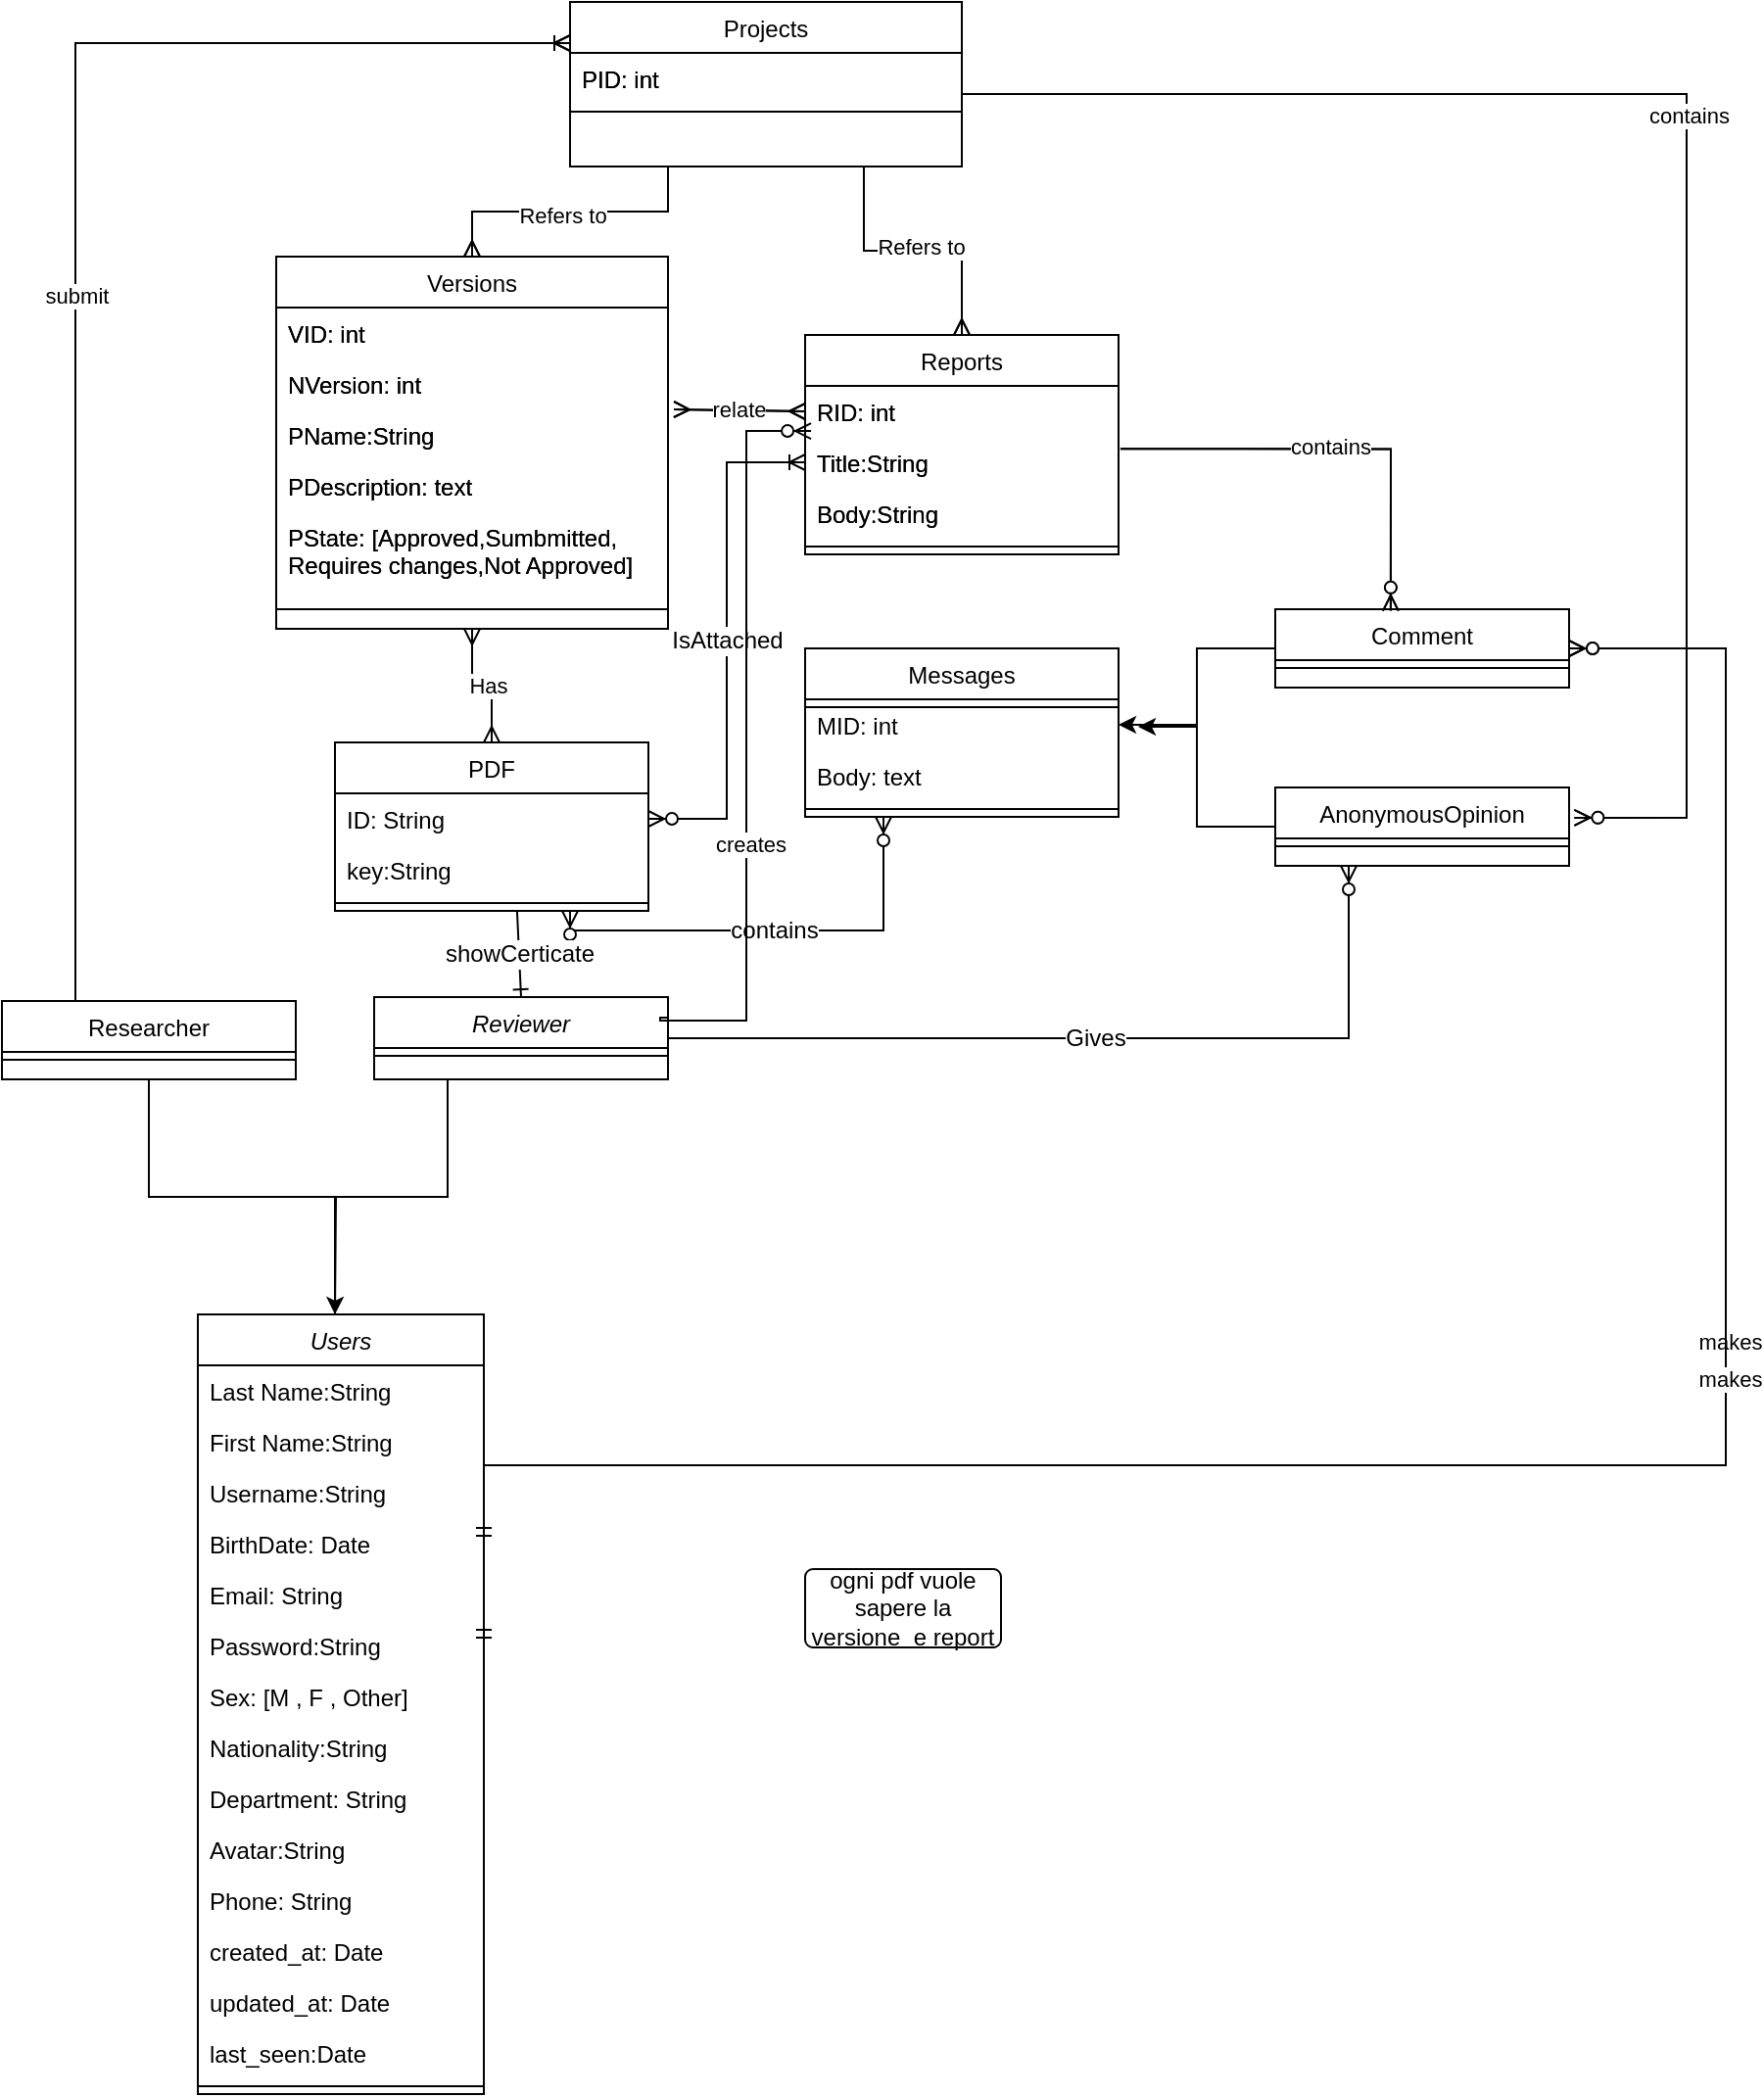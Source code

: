 <mxfile version="21.2.9" type="device">
  <diagram id="C5RBs43oDa-KdzZeNtuy" name="Page-1">
    <mxGraphModel dx="2233" dy="1850" grid="1" gridSize="10" guides="1" tooltips="1" connect="1" arrows="1" fold="1" page="1" pageScale="1" pageWidth="827" pageHeight="1169" math="0" shadow="0">
      <root>
        <mxCell id="WIyWlLk6GJQsqaUBKTNV-0" />
        <mxCell id="WIyWlLk6GJQsqaUBKTNV-1" parent="WIyWlLk6GJQsqaUBKTNV-0" />
        <mxCell id="zkfFHV4jXpPFQw0GAbJ--6" value="Researchers" style="swimlane;fontStyle=0;align=center;verticalAlign=top;childLayout=stackLayout;horizontal=1;startSize=26;horizontalStack=0;resizeParent=1;resizeLast=0;collapsible=1;marginBottom=0;rounded=0;shadow=0;strokeWidth=1;" parent="WIyWlLk6GJQsqaUBKTNV-1" vertex="1">
          <mxGeometry x="-70" y="480" width="150" height="40" as="geometry">
            <mxRectangle x="130" y="380" width="160" height="26" as="alternateBounds" />
          </mxGeometry>
        </mxCell>
        <mxCell id="lq1cmqwwzfKhn_KJYQur-29" style="line;html=1;strokeWidth=1;align=left;verticalAlign=middle;spacingTop=-1;spacingLeft=3;spacingRight=3;rotatable=0;labelPosition=right;points=[];portConstraint=eastwest;" parent="zkfFHV4jXpPFQw0GAbJ--6" vertex="1">
          <mxGeometry y="26" width="150" height="8" as="geometry" />
        </mxCell>
        <mxCell id="zkfFHV4jXpPFQw0GAbJ--13" value="Versions" style="swimlane;fontStyle=0;align=center;verticalAlign=top;childLayout=stackLayout;horizontal=1;startSize=26;horizontalStack=0;resizeParent=1;resizeLast=0;collapsible=1;marginBottom=0;rounded=0;shadow=0;strokeWidth=1;" parent="WIyWlLk6GJQsqaUBKTNV-1" vertex="1">
          <mxGeometry x="70" y="100" width="200" height="190" as="geometry">
            <mxRectangle x="340" y="380" width="170" height="26" as="alternateBounds" />
          </mxGeometry>
        </mxCell>
        <mxCell id="zkfFHV4jXpPFQw0GAbJ--14" value="VID: int&#xa;" style="text;align=left;verticalAlign=top;spacingLeft=4;spacingRight=4;overflow=hidden;rotatable=0;points=[[0,0.5],[1,0.5]];portConstraint=eastwest;" parent="zkfFHV4jXpPFQw0GAbJ--13" vertex="1">
          <mxGeometry y="26" width="200" height="26" as="geometry" />
        </mxCell>
        <mxCell id="lq1cmqwwzfKhn_KJYQur-51" value="NVersion: int" style="text;align=left;verticalAlign=top;spacingLeft=4;spacingRight=4;overflow=hidden;rotatable=0;points=[[0,0.5],[1,0.5]];portConstraint=eastwest;" parent="zkfFHV4jXpPFQw0GAbJ--13" vertex="1">
          <mxGeometry y="52" width="200" height="26" as="geometry" />
        </mxCell>
        <mxCell id="lq1cmqwwzfKhn_KJYQur-46" value="PName:String" style="text;align=left;verticalAlign=top;spacingLeft=4;spacingRight=4;overflow=hidden;rotatable=0;points=[[0,0.5],[1,0.5]];portConstraint=eastwest;" parent="zkfFHV4jXpPFQw0GAbJ--13" vertex="1">
          <mxGeometry y="78" width="200" height="26" as="geometry" />
        </mxCell>
        <mxCell id="lq1cmqwwzfKhn_KJYQur-47" value="PDescription: text" style="text;align=left;verticalAlign=top;spacingLeft=4;spacingRight=4;overflow=hidden;rotatable=0;points=[[0,0.5],[1,0.5]];portConstraint=eastwest;" parent="zkfFHV4jXpPFQw0GAbJ--13" vertex="1">
          <mxGeometry y="104" width="200" height="26" as="geometry" />
        </mxCell>
        <mxCell id="lq1cmqwwzfKhn_KJYQur-48" value="PState: [Approved,Sumbmitted,&#xa;Requires changes,Not Approved]" style="text;align=left;verticalAlign=top;spacingLeft=4;spacingRight=4;overflow=hidden;rotatable=0;points=[[0,0.5],[1,0.5]];portConstraint=eastwest;" parent="zkfFHV4jXpPFQw0GAbJ--13" vertex="1">
          <mxGeometry y="130" width="200" height="46" as="geometry" />
        </mxCell>
        <mxCell id="zkfFHV4jXpPFQw0GAbJ--15" value="" style="line;html=1;strokeWidth=1;align=left;verticalAlign=middle;spacingTop=-1;spacingLeft=3;spacingRight=3;rotatable=0;labelPosition=right;points=[];portConstraint=eastwest;" parent="zkfFHV4jXpPFQw0GAbJ--13" vertex="1">
          <mxGeometry y="176" width="200" height="8" as="geometry" />
        </mxCell>
        <mxCell id="lq1cmqwwzfKhn_KJYQur-49" style="edgeStyle=orthogonalEdgeStyle;rounded=0;orthogonalLoop=1;jettySize=auto;html=1;exitX=1;exitY=0.5;exitDx=0;exitDy=0;" parent="zkfFHV4jXpPFQw0GAbJ--13" source="lq1cmqwwzfKhn_KJYQur-47" target="lq1cmqwwzfKhn_KJYQur-47" edge="1">
          <mxGeometry relative="1" as="geometry" />
        </mxCell>
        <mxCell id="lq1cmqwwzfKhn_KJYQur-50" style="edgeStyle=orthogonalEdgeStyle;rounded=0;orthogonalLoop=1;jettySize=auto;html=1;exitX=1;exitY=0.5;exitDx=0;exitDy=0;" parent="zkfFHV4jXpPFQw0GAbJ--13" source="lq1cmqwwzfKhn_KJYQur-47" target="lq1cmqwwzfKhn_KJYQur-47" edge="1">
          <mxGeometry relative="1" as="geometry" />
        </mxCell>
        <mxCell id="lq1cmqwwzfKhn_KJYQur-43" value="PDF" style="swimlane;fontStyle=0;align=center;verticalAlign=top;childLayout=stackLayout;horizontal=1;startSize=26;horizontalStack=0;resizeParent=1;resizeLast=0;collapsible=1;marginBottom=0;rounded=0;shadow=0;strokeWidth=1;" parent="WIyWlLk6GJQsqaUBKTNV-1" vertex="1">
          <mxGeometry x="100" y="348" width="160" height="86" as="geometry">
            <mxRectangle x="340" y="380" width="170" height="26" as="alternateBounds" />
          </mxGeometry>
        </mxCell>
        <mxCell id="lq1cmqwwzfKhn_KJYQur-44" value="ID: String" style="text;align=left;verticalAlign=top;spacingLeft=4;spacingRight=4;overflow=hidden;rotatable=0;points=[[0,0.5],[1,0.5]];portConstraint=eastwest;" parent="lq1cmqwwzfKhn_KJYQur-43" vertex="1">
          <mxGeometry y="26" width="160" height="26" as="geometry" />
        </mxCell>
        <mxCell id="XqjmY5lZrPrehgrlhh_0-0" value="key:String" style="text;align=left;verticalAlign=top;spacingLeft=4;spacingRight=4;overflow=hidden;rotatable=0;points=[[0,0.5],[1,0.5]];portConstraint=eastwest;" vertex="1" parent="lq1cmqwwzfKhn_KJYQur-43">
          <mxGeometry y="52" width="160" height="26" as="geometry" />
        </mxCell>
        <mxCell id="lq1cmqwwzfKhn_KJYQur-45" value="" style="line;html=1;strokeWidth=1;align=left;verticalAlign=middle;spacingTop=-1;spacingLeft=3;spacingRight=3;rotatable=0;labelPosition=right;points=[];portConstraint=eastwest;" parent="lq1cmqwwzfKhn_KJYQur-43" vertex="1">
          <mxGeometry y="78" width="160" height="8" as="geometry" />
        </mxCell>
        <mxCell id="lq1cmqwwzfKhn_KJYQur-52" value="Reports" style="swimlane;fontStyle=0;align=center;verticalAlign=top;childLayout=stackLayout;horizontal=1;startSize=26;horizontalStack=0;resizeParent=1;resizeLast=0;collapsible=1;marginBottom=0;rounded=0;shadow=0;strokeWidth=1;" parent="WIyWlLk6GJQsqaUBKTNV-1" vertex="1">
          <mxGeometry x="340" y="140" width="160" height="112" as="geometry">
            <mxRectangle x="340" y="380" width="170" height="26" as="alternateBounds" />
          </mxGeometry>
        </mxCell>
        <mxCell id="lq1cmqwwzfKhn_KJYQur-53" value="RID: int" style="text;align=left;verticalAlign=top;spacingLeft=4;spacingRight=4;overflow=hidden;rotatable=0;points=[[0,0.5],[1,0.5]];portConstraint=eastwest;" parent="lq1cmqwwzfKhn_KJYQur-52" vertex="1">
          <mxGeometry y="26" width="160" height="26" as="geometry" />
        </mxCell>
        <mxCell id="lq1cmqwwzfKhn_KJYQur-76" value="Title:String&#xa;" style="text;align=left;verticalAlign=top;spacingLeft=4;spacingRight=4;overflow=hidden;rotatable=0;points=[[0,0.5],[1,0.5]];portConstraint=eastwest;" parent="lq1cmqwwzfKhn_KJYQur-52" vertex="1">
          <mxGeometry y="52" width="160" height="26" as="geometry" />
        </mxCell>
        <mxCell id="lq1cmqwwzfKhn_KJYQur-77" value="Body:String" style="text;align=left;verticalAlign=top;spacingLeft=4;spacingRight=4;overflow=hidden;rotatable=0;points=[[0,0.5],[1,0.5]];portConstraint=eastwest;" parent="lq1cmqwwzfKhn_KJYQur-52" vertex="1">
          <mxGeometry y="78" width="160" height="26" as="geometry" />
        </mxCell>
        <mxCell id="lq1cmqwwzfKhn_KJYQur-54" value="" style="line;html=1;strokeWidth=1;align=left;verticalAlign=middle;spacingTop=-1;spacingLeft=3;spacingRight=3;rotatable=0;labelPosition=right;points=[];portConstraint=eastwest;" parent="lq1cmqwwzfKhn_KJYQur-52" vertex="1">
          <mxGeometry y="104" width="160" height="8" as="geometry" />
        </mxCell>
        <mxCell id="zkfFHV4jXpPFQw0GAbJ--17" value="Projects" style="swimlane;fontStyle=0;align=center;verticalAlign=top;childLayout=stackLayout;horizontal=1;startSize=26;horizontalStack=0;resizeParent=1;resizeLast=0;collapsible=1;marginBottom=0;rounded=0;shadow=0;strokeWidth=1;" parent="WIyWlLk6GJQsqaUBKTNV-1" vertex="1">
          <mxGeometry x="220" y="-30" width="200" height="84" as="geometry">
            <mxRectangle x="550" y="140" width="160" height="26" as="alternateBounds" />
          </mxGeometry>
        </mxCell>
        <mxCell id="zkfFHV4jXpPFQw0GAbJ--18" value="PID: int" style="text;align=left;verticalAlign=top;spacingLeft=4;spacingRight=4;overflow=hidden;rotatable=0;points=[[0,0.5],[1,0.5]];portConstraint=eastwest;" parent="zkfFHV4jXpPFQw0GAbJ--17" vertex="1">
          <mxGeometry y="26" width="200" height="26" as="geometry" />
        </mxCell>
        <mxCell id="zkfFHV4jXpPFQw0GAbJ--23" value="" style="line;html=1;strokeWidth=1;align=left;verticalAlign=middle;spacingTop=-1;spacingLeft=3;spacingRight=3;rotatable=0;labelPosition=right;points=[];portConstraint=eastwest;" parent="zkfFHV4jXpPFQw0GAbJ--17" vertex="1">
          <mxGeometry y="52" width="200" height="8" as="geometry" />
        </mxCell>
        <mxCell id="lq1cmqwwzfKhn_KJYQur-55" value="Messages" style="swimlane;fontStyle=0;align=center;verticalAlign=top;childLayout=stackLayout;horizontal=1;startSize=26;horizontalStack=0;resizeParent=1;resizeLast=0;collapsible=1;marginBottom=0;rounded=0;shadow=0;strokeWidth=1;" parent="WIyWlLk6GJQsqaUBKTNV-1" vertex="1">
          <mxGeometry x="340" y="300" width="160" height="86" as="geometry">
            <mxRectangle x="340" y="380" width="170" height="26" as="alternateBounds" />
          </mxGeometry>
        </mxCell>
        <mxCell id="lq1cmqwwzfKhn_KJYQur-56" value="MID: int" style="text;align=left;verticalAlign=top;spacingLeft=4;spacingRight=4;overflow=hidden;rotatable=0;points=[[0,0.5],[1,0.5]];portConstraint=eastwest;" parent="lq1cmqwwzfKhn_KJYQur-55" vertex="1">
          <mxGeometry y="26" width="160" height="26" as="geometry" />
        </mxCell>
        <mxCell id="lq1cmqwwzfKhn_KJYQur-59" value="Body: text" style="text;align=left;verticalAlign=top;spacingLeft=4;spacingRight=4;overflow=hidden;rotatable=0;points=[[0,0.5],[1,0.5]];portConstraint=eastwest;" parent="lq1cmqwwzfKhn_KJYQur-55" vertex="1">
          <mxGeometry y="52" width="160" height="26" as="geometry" />
        </mxCell>
        <mxCell id="lq1cmqwwzfKhn_KJYQur-57" value="" style="line;html=1;strokeWidth=1;align=left;verticalAlign=middle;spacingTop=-1;spacingLeft=3;spacingRight=3;rotatable=0;labelPosition=right;points=[];portConstraint=eastwest;" parent="lq1cmqwwzfKhn_KJYQur-55" vertex="1">
          <mxGeometry y="78" width="160" height="8" as="geometry" />
        </mxCell>
        <mxCell id="lq1cmqwwzfKhn_KJYQur-65" value="" style="fontSize=12;html=1;endArrow=ERoneToMany;rounded=0;exitX=0.25;exitY=0;exitDx=0;exitDy=0;entryX=0;entryY=0.25;entryDx=0;entryDy=0;edgeStyle=orthogonalEdgeStyle;" parent="WIyWlLk6GJQsqaUBKTNV-1" source="zkfFHV4jXpPFQw0GAbJ--6" target="zkfFHV4jXpPFQw0GAbJ--17" edge="1">
          <mxGeometry width="100" height="100" relative="1" as="geometry">
            <mxPoint x="-80" y="290" as="sourcePoint" />
            <mxPoint x="20" y="190" as="targetPoint" />
          </mxGeometry>
        </mxCell>
        <mxCell id="lq1cmqwwzfKhn_KJYQur-66" value="submit" style="edgeLabel;html=1;align=center;verticalAlign=middle;resizable=0;points=[];" parent="lq1cmqwwzfKhn_KJYQur-65" vertex="1" connectable="0">
          <mxGeometry x="-0.029" relative="1" as="geometry">
            <mxPoint as="offset" />
          </mxGeometry>
        </mxCell>
        <mxCell id="lq1cmqwwzfKhn_KJYQur-69" value="" style="fontSize=12;html=1;endArrow=ERmany;startArrow=ERmany;rounded=0;entryX=0.5;entryY=1;entryDx=0;entryDy=0;exitX=0.5;exitY=0;exitDx=0;exitDy=0;edgeStyle=orthogonalEdgeStyle;" parent="WIyWlLk6GJQsqaUBKTNV-1" source="lq1cmqwwzfKhn_KJYQur-43" target="zkfFHV4jXpPFQw0GAbJ--13" edge="1">
          <mxGeometry width="100" height="100" relative="1" as="geometry">
            <mxPoint x="20" y="410" as="sourcePoint" />
            <mxPoint x="120" y="310" as="targetPoint" />
          </mxGeometry>
        </mxCell>
        <mxCell id="lq1cmqwwzfKhn_KJYQur-70" value="Has" style="edgeLabel;html=1;align=center;verticalAlign=middle;resizable=0;points=[];" parent="lq1cmqwwzfKhn_KJYQur-69" vertex="1" connectable="0">
          <mxGeometry x="-0.079" relative="1" as="geometry">
            <mxPoint as="offset" />
          </mxGeometry>
        </mxCell>
        <mxCell id="lq1cmqwwzfKhn_KJYQur-74" value="" style="edgeStyle=orthogonalEdgeStyle;fontSize=12;html=1;endArrow=ERmany;rounded=0;entryX=0.5;entryY=0;entryDx=0;entryDy=0;exitX=0.75;exitY=1;exitDx=0;exitDy=0;" parent="WIyWlLk6GJQsqaUBKTNV-1" source="zkfFHV4jXpPFQw0GAbJ--17" target="lq1cmqwwzfKhn_KJYQur-52" edge="1">
          <mxGeometry width="100" height="100" relative="1" as="geometry">
            <mxPoint x="380" y="60" as="sourcePoint" />
            <mxPoint x="540" y="30" as="targetPoint" />
          </mxGeometry>
        </mxCell>
        <mxCell id="lq1cmqwwzfKhn_KJYQur-75" value="Refers to" style="edgeLabel;html=1;align=center;verticalAlign=middle;resizable=0;points=[];" parent="lq1cmqwwzfKhn_KJYQur-74" vertex="1" connectable="0">
          <mxGeometry x="0.059" y="2" relative="1" as="geometry">
            <mxPoint as="offset" />
          </mxGeometry>
        </mxCell>
        <mxCell id="lq1cmqwwzfKhn_KJYQur-7" value="Users" style="swimlane;fontStyle=2;align=center;verticalAlign=top;childLayout=stackLayout;horizontal=1;startSize=26;horizontalStack=0;resizeParent=1;resizeLast=0;collapsible=1;marginBottom=0;rounded=0;shadow=0;strokeWidth=1;" parent="WIyWlLk6GJQsqaUBKTNV-1" vertex="1">
          <mxGeometry x="30" y="640" width="146" height="398" as="geometry">
            <mxRectangle x="280" y="120" width="160" height="26" as="alternateBounds" />
          </mxGeometry>
        </mxCell>
        <mxCell id="lq1cmqwwzfKhn_KJYQur-18" value="Last Name:String&#xa;" style="text;align=left;verticalAlign=top;spacingLeft=4;spacingRight=4;overflow=hidden;rotatable=0;points=[[0,0.5],[1,0.5]];portConstraint=eastwest;rounded=0;shadow=0;html=0;" parent="lq1cmqwwzfKhn_KJYQur-7" vertex="1">
          <mxGeometry y="26" width="146" height="26" as="geometry" />
        </mxCell>
        <mxCell id="XqjmY5lZrPrehgrlhh_0-7" value="First Name:String" style="text;align=left;verticalAlign=top;spacingLeft=4;spacingRight=4;overflow=hidden;rotatable=0;points=[[0,0.5],[1,0.5]];portConstraint=eastwest;rounded=0;shadow=0;html=0;" vertex="1" parent="lq1cmqwwzfKhn_KJYQur-7">
          <mxGeometry y="52" width="146" height="26" as="geometry" />
        </mxCell>
        <mxCell id="XqjmY5lZrPrehgrlhh_0-8" value="Username:String" style="text;align=left;verticalAlign=top;spacingLeft=4;spacingRight=4;overflow=hidden;rotatable=0;points=[[0,0.5],[1,0.5]];portConstraint=eastwest;rounded=0;shadow=0;html=0;" vertex="1" parent="lq1cmqwwzfKhn_KJYQur-7">
          <mxGeometry y="78" width="146" height="26" as="geometry" />
        </mxCell>
        <mxCell id="lq1cmqwwzfKhn_KJYQur-17" value="BirthDate: Date" style="text;align=left;verticalAlign=top;spacingLeft=4;spacingRight=4;overflow=hidden;rotatable=0;points=[[0,0.5],[1,0.5]];portConstraint=eastwest;rounded=0;shadow=0;html=0;" parent="lq1cmqwwzfKhn_KJYQur-7" vertex="1">
          <mxGeometry y="104" width="146" height="26" as="geometry" />
        </mxCell>
        <mxCell id="lq1cmqwwzfKhn_KJYQur-25" value="Email: String" style="text;align=left;verticalAlign=top;spacingLeft=4;spacingRight=4;overflow=hidden;rotatable=0;points=[[0,0.5],[1,0.5]];portConstraint=eastwest;rounded=0;shadow=0;html=0;" parent="lq1cmqwwzfKhn_KJYQur-7" vertex="1">
          <mxGeometry y="130" width="146" height="26" as="geometry" />
        </mxCell>
        <mxCell id="lq1cmqwwzfKhn_KJYQur-24" value="Password:String" style="text;align=left;verticalAlign=top;spacingLeft=4;spacingRight=4;overflow=hidden;rotatable=0;points=[[0,0.5],[1,0.5]];portConstraint=eastwest;rounded=0;shadow=0;html=0;" parent="lq1cmqwwzfKhn_KJYQur-7" vertex="1">
          <mxGeometry y="156" width="146" height="26" as="geometry" />
        </mxCell>
        <mxCell id="lq1cmqwwzfKhn_KJYQur-23" value="Sex: [M , F , Other]" style="text;align=left;verticalAlign=top;spacingLeft=4;spacingRight=4;overflow=hidden;rotatable=0;points=[[0,0.5],[1,0.5]];portConstraint=eastwest;rounded=0;shadow=0;html=0;" parent="lq1cmqwwzfKhn_KJYQur-7" vertex="1">
          <mxGeometry y="182" width="146" height="26" as="geometry" />
        </mxCell>
        <mxCell id="lq1cmqwwzfKhn_KJYQur-22" value="Nationality:String" style="text;align=left;verticalAlign=top;spacingLeft=4;spacingRight=4;overflow=hidden;rotatable=0;points=[[0,0.5],[1,0.5]];portConstraint=eastwest;rounded=0;shadow=0;html=0;" parent="lq1cmqwwzfKhn_KJYQur-7" vertex="1">
          <mxGeometry y="208" width="146" height="26" as="geometry" />
        </mxCell>
        <mxCell id="YdfEmkate--qVVGQjoZa-21" value="Department: String" style="text;align=left;verticalAlign=top;spacingLeft=4;spacingRight=4;overflow=hidden;rotatable=0;points=[[0,0.5],[1,0.5]];portConstraint=eastwest;rounded=0;shadow=0;html=0;" parent="lq1cmqwwzfKhn_KJYQur-7" vertex="1">
          <mxGeometry y="234" width="146" height="26" as="geometry" />
        </mxCell>
        <mxCell id="lq1cmqwwzfKhn_KJYQur-21" value="Avatar:String" style="text;align=left;verticalAlign=top;spacingLeft=4;spacingRight=4;overflow=hidden;rotatable=0;points=[[0,0.5],[1,0.5]];portConstraint=eastwest;rounded=0;shadow=0;html=0;" parent="lq1cmqwwzfKhn_KJYQur-7" vertex="1">
          <mxGeometry y="260" width="146" height="26" as="geometry" />
        </mxCell>
        <mxCell id="KPdkZmbJMNGxoo4ZxVbR-0" value="Phone: String " style="text;align=left;verticalAlign=top;spacingLeft=4;spacingRight=4;overflow=hidden;rotatable=0;points=[[0,0.5],[1,0.5]];portConstraint=eastwest;rounded=0;shadow=0;html=0;" parent="lq1cmqwwzfKhn_KJYQur-7" vertex="1">
          <mxGeometry y="286" width="146" height="26" as="geometry" />
        </mxCell>
        <mxCell id="XqjmY5lZrPrehgrlhh_0-10" value="created_at: Date" style="text;align=left;verticalAlign=top;spacingLeft=4;spacingRight=4;overflow=hidden;rotatable=0;points=[[0,0.5],[1,0.5]];portConstraint=eastwest;rounded=0;shadow=0;html=0;" vertex="1" parent="lq1cmqwwzfKhn_KJYQur-7">
          <mxGeometry y="312" width="146" height="26" as="geometry" />
        </mxCell>
        <mxCell id="XqjmY5lZrPrehgrlhh_0-11" value="updated_at: Date" style="text;align=left;verticalAlign=top;spacingLeft=4;spacingRight=4;overflow=hidden;rotatable=0;points=[[0,0.5],[1,0.5]];portConstraint=eastwest;rounded=0;shadow=0;html=0;" vertex="1" parent="lq1cmqwwzfKhn_KJYQur-7">
          <mxGeometry y="338" width="146" height="26" as="geometry" />
        </mxCell>
        <mxCell id="XqjmY5lZrPrehgrlhh_0-12" value="last_seen:Date" style="text;align=left;verticalAlign=top;spacingLeft=4;spacingRight=4;overflow=hidden;rotatable=0;points=[[0,0.5],[1,0.5]];portConstraint=eastwest;rounded=0;shadow=0;html=0;" vertex="1" parent="lq1cmqwwzfKhn_KJYQur-7">
          <mxGeometry y="364" width="146" height="26" as="geometry" />
        </mxCell>
        <mxCell id="lq1cmqwwzfKhn_KJYQur-11" value="" style="line;html=1;strokeWidth=1;align=left;verticalAlign=middle;spacingTop=-1;spacingLeft=3;spacingRight=3;rotatable=0;labelPosition=right;points=[];portConstraint=eastwest;" parent="lq1cmqwwzfKhn_KJYQur-7" vertex="1">
          <mxGeometry y="390" width="146" height="8" as="geometry" />
        </mxCell>
        <mxCell id="lq1cmqwwzfKhn_KJYQur-90" value="" style="edgeStyle=orthogonalEdgeStyle;fontSize=12;html=1;endArrow=ERzeroToMany;startArrow=ERmandOne;rounded=0;exitX=1;exitY=0.5;exitDx=0;exitDy=0;entryX=1;entryY=0.5;entryDx=0;entryDy=0;" parent="WIyWlLk6GJQsqaUBKTNV-1" source="lq1cmqwwzfKhn_KJYQur-17" target="YdfEmkate--qVVGQjoZa-3" edge="1">
          <mxGeometry width="100" height="100" relative="1" as="geometry">
            <mxPoint x="320" y="710" as="sourcePoint" />
            <mxPoint x="810" y="300" as="targetPoint" />
            <Array as="points">
              <mxPoint x="810" y="717" />
              <mxPoint x="810" y="300" />
            </Array>
          </mxGeometry>
        </mxCell>
        <mxCell id="lq1cmqwwzfKhn_KJYQur-91" value="makes" style="edgeLabel;html=1;align=center;verticalAlign=middle;resizable=0;points=[];" parent="lq1cmqwwzfKhn_KJYQur-90" vertex="1" connectable="0">
          <mxGeometry x="0.259" y="-2" relative="1" as="geometry">
            <mxPoint as="offset" />
          </mxGeometry>
        </mxCell>
        <mxCell id="YdfEmkate--qVVGQjoZa-9" style="edgeStyle=orthogonalEdgeStyle;rounded=0;orthogonalLoop=1;jettySize=auto;html=1;exitX=0;exitY=0.5;exitDx=0;exitDy=0;entryX=1;entryY=0.5;entryDx=0;entryDy=0;" parent="WIyWlLk6GJQsqaUBKTNV-1" source="YdfEmkate--qVVGQjoZa-3" target="lq1cmqwwzfKhn_KJYQur-56" edge="1">
          <mxGeometry relative="1" as="geometry" />
        </mxCell>
        <mxCell id="YdfEmkate--qVVGQjoZa-3" value="Comments" style="swimlane;fontStyle=0;align=center;verticalAlign=top;childLayout=stackLayout;horizontal=1;startSize=26;horizontalStack=0;resizeParent=1;resizeLast=0;collapsible=1;marginBottom=0;rounded=0;shadow=0;strokeWidth=1;" parent="WIyWlLk6GJQsqaUBKTNV-1" vertex="1">
          <mxGeometry x="580" y="280" width="150" height="40" as="geometry">
            <mxRectangle x="130" y="380" width="160" height="26" as="alternateBounds" />
          </mxGeometry>
        </mxCell>
        <mxCell id="YdfEmkate--qVVGQjoZa-4" style="line;html=1;strokeWidth=1;align=left;verticalAlign=middle;spacingTop=-1;spacingLeft=3;spacingRight=3;rotatable=0;labelPosition=right;points=[];portConstraint=eastwest;" parent="YdfEmkate--qVVGQjoZa-3" vertex="1">
          <mxGeometry y="26" width="150" height="8" as="geometry" />
        </mxCell>
        <mxCell id="YdfEmkate--qVVGQjoZa-10" style="edgeStyle=orthogonalEdgeStyle;rounded=0;orthogonalLoop=1;jettySize=auto;html=1;exitX=0;exitY=0.5;exitDx=0;exitDy=0;" parent="WIyWlLk6GJQsqaUBKTNV-1" source="YdfEmkate--qVVGQjoZa-5" edge="1">
          <mxGeometry relative="1" as="geometry">
            <mxPoint x="510" y="340" as="targetPoint" />
            <Array as="points">
              <mxPoint x="540" y="391" />
              <mxPoint x="540" y="340" />
            </Array>
          </mxGeometry>
        </mxCell>
        <mxCell id="YdfEmkate--qVVGQjoZa-5" value="AnonymousOpinions" style="swimlane;fontStyle=0;align=center;verticalAlign=top;childLayout=stackLayout;horizontal=1;startSize=26;horizontalStack=0;resizeParent=1;resizeLast=0;collapsible=1;marginBottom=0;rounded=0;shadow=0;strokeWidth=1;" parent="WIyWlLk6GJQsqaUBKTNV-1" vertex="1">
          <mxGeometry x="580" y="371" width="150" height="40" as="geometry">
            <mxRectangle x="130" y="380" width="160" height="26" as="alternateBounds" />
          </mxGeometry>
        </mxCell>
        <mxCell id="YdfEmkate--qVVGQjoZa-6" style="line;html=1;strokeWidth=1;align=left;verticalAlign=middle;spacingTop=-1;spacingLeft=3;spacingRight=3;rotatable=0;labelPosition=right;points=[];portConstraint=eastwest;" parent="YdfEmkate--qVVGQjoZa-5" vertex="1">
          <mxGeometry y="26" width="150" height="8" as="geometry" />
        </mxCell>
        <mxCell id="YdfEmkate--qVVGQjoZa-13" value="" style="edgeStyle=orthogonalEdgeStyle;fontSize=12;html=1;endArrow=ERzeroToMany;endFill=1;rounded=0;entryX=0.393;entryY=0.023;entryDx=0;entryDy=0;entryPerimeter=0;exitX=1.006;exitY=0.237;exitDx=0;exitDy=0;exitPerimeter=0;" parent="WIyWlLk6GJQsqaUBKTNV-1" source="lq1cmqwwzfKhn_KJYQur-76" target="YdfEmkate--qVVGQjoZa-3" edge="1">
          <mxGeometry width="100" height="100" relative="1" as="geometry">
            <mxPoint x="540" y="220" as="sourcePoint" />
            <mxPoint x="640" y="120" as="targetPoint" />
          </mxGeometry>
        </mxCell>
        <mxCell id="YdfEmkate--qVVGQjoZa-14" value="contains" style="edgeLabel;html=1;align=center;verticalAlign=middle;resizable=0;points=[];" parent="YdfEmkate--qVVGQjoZa-13" vertex="1" connectable="0">
          <mxGeometry x="-0.033" y="1" relative="1" as="geometry">
            <mxPoint as="offset" />
          </mxGeometry>
        </mxCell>
        <mxCell id="YdfEmkate--qVVGQjoZa-15" value="" style="edgeStyle=orthogonalEdgeStyle;fontSize=12;html=1;endArrow=ERzeroToMany;endFill=1;rounded=0;exitX=1;exitY=0.5;exitDx=0;exitDy=0;entryX=1.018;entryY=0.386;entryDx=0;entryDy=0;entryPerimeter=0;" parent="WIyWlLk6GJQsqaUBKTNV-1" source="zkfFHV4jXpPFQw0GAbJ--18" target="YdfEmkate--qVVGQjoZa-5" edge="1">
          <mxGeometry width="100" height="100" relative="1" as="geometry">
            <mxPoint x="440" y="40" as="sourcePoint" />
            <mxPoint x="770" y="390" as="targetPoint" />
            <Array as="points">
              <mxPoint x="420" y="17" />
              <mxPoint x="790" y="17" />
              <mxPoint x="790" y="386" />
            </Array>
          </mxGeometry>
        </mxCell>
        <mxCell id="YdfEmkate--qVVGQjoZa-16" value="contains" style="edgeLabel;html=1;align=center;verticalAlign=middle;resizable=0;points=[];" parent="YdfEmkate--qVVGQjoZa-15" vertex="1" connectable="0">
          <mxGeometry x="-0.033" y="1" relative="1" as="geometry">
            <mxPoint as="offset" />
          </mxGeometry>
        </mxCell>
        <mxCell id="YdfEmkate--qVVGQjoZa-17" value="Gives" style="edgeStyle=orthogonalEdgeStyle;fontSize=12;html=1;endArrow=ERzeroToMany;endFill=1;rounded=0;exitX=1;exitY=0.5;exitDx=0;exitDy=0;entryX=0.25;entryY=1;entryDx=0;entryDy=0;" parent="WIyWlLk6GJQsqaUBKTNV-1" source="KPdkZmbJMNGxoo4ZxVbR-2" target="YdfEmkate--qVVGQjoZa-5" edge="1">
          <mxGeometry width="100" height="100" relative="1" as="geometry">
            <mxPoint x="270" y="500" as="sourcePoint" />
            <mxPoint x="510" y="480" as="targetPoint" />
          </mxGeometry>
        </mxCell>
        <mxCell id="YdfEmkate--qVVGQjoZa-24" value="" style="fontSize=12;html=1;endArrow=ERmany;startArrow=ERmany;rounded=0;exitX=1.015;exitY=1;exitDx=0;exitDy=0;entryX=0;entryY=0.5;entryDx=0;entryDy=0;exitPerimeter=0;" parent="WIyWlLk6GJQsqaUBKTNV-1" source="lq1cmqwwzfKhn_KJYQur-51" target="lq1cmqwwzfKhn_KJYQur-53" edge="1">
          <mxGeometry width="100" height="100" relative="1" as="geometry">
            <mxPoint x="560" y="160" as="sourcePoint" />
            <mxPoint x="660" y="60" as="targetPoint" />
          </mxGeometry>
        </mxCell>
        <mxCell id="YdfEmkate--qVVGQjoZa-25" value="relate" style="edgeLabel;html=1;align=center;verticalAlign=middle;resizable=0;points=[];" parent="YdfEmkate--qVVGQjoZa-24" vertex="1" connectable="0">
          <mxGeometry x="-0.016" y="1" relative="1" as="geometry">
            <mxPoint as="offset" />
          </mxGeometry>
        </mxCell>
        <mxCell id="YdfEmkate--qVVGQjoZa-26" value="" style="edgeStyle=orthogonalEdgeStyle;fontSize=12;html=1;endArrow=ERmany;rounded=0;entryX=0.5;entryY=0;entryDx=0;entryDy=0;exitX=0.25;exitY=1;exitDx=0;exitDy=0;" parent="WIyWlLk6GJQsqaUBKTNV-1" source="zkfFHV4jXpPFQw0GAbJ--17" target="zkfFHV4jXpPFQw0GAbJ--13" edge="1">
          <mxGeometry width="100" height="100" relative="1" as="geometry">
            <mxPoint x="380" y="64" as="sourcePoint" />
            <mxPoint x="430" y="150" as="targetPoint" />
          </mxGeometry>
        </mxCell>
        <mxCell id="YdfEmkate--qVVGQjoZa-27" value="Refers to" style="edgeLabel;html=1;align=center;verticalAlign=middle;resizable=0;points=[];" parent="YdfEmkate--qVVGQjoZa-26" vertex="1" connectable="0">
          <mxGeometry x="0.059" y="2" relative="1" as="geometry">
            <mxPoint as="offset" />
          </mxGeometry>
        </mxCell>
        <mxCell id="YdfEmkate--qVVGQjoZa-29" value="IsAttached" style="edgeStyle=orthogonalEdgeStyle;fontSize=12;html=1;endArrow=ERoneToMany;startArrow=ERzeroToMany;rounded=0;entryX=0;entryY=0.5;entryDx=0;entryDy=0;exitX=1;exitY=0.5;exitDx=0;exitDy=0;" parent="WIyWlLk6GJQsqaUBKTNV-1" source="lq1cmqwwzfKhn_KJYQur-44" target="lq1cmqwwzfKhn_KJYQur-76" edge="1">
          <mxGeometry width="100" height="100" relative="1" as="geometry">
            <mxPoint x="250" y="400" as="sourcePoint" />
            <mxPoint x="350" y="300" as="targetPoint" />
            <mxPoint as="offset" />
          </mxGeometry>
        </mxCell>
        <mxCell id="KPdkZmbJMNGxoo4ZxVbR-1" value="contains" style="edgeStyle=orthogonalEdgeStyle;fontSize=12;html=1;endArrow=ERzeroToMany;endFill=1;startArrow=ERzeroToMany;rounded=0;entryX=0.25;entryY=1;entryDx=0;entryDy=0;exitX=0.75;exitY=1;exitDx=0;exitDy=0;" parent="WIyWlLk6GJQsqaUBKTNV-1" source="lq1cmqwwzfKhn_KJYQur-43" target="lq1cmqwwzfKhn_KJYQur-55" edge="1">
          <mxGeometry width="100" height="100" relative="1" as="geometry">
            <mxPoint x="430" y="510" as="sourcePoint" />
            <mxPoint x="530" y="410" as="targetPoint" />
          </mxGeometry>
        </mxCell>
        <mxCell id="XqjmY5lZrPrehgrlhh_0-5" style="edgeStyle=orthogonalEdgeStyle;rounded=0;orthogonalLoop=1;jettySize=auto;html=1;exitX=0.25;exitY=1;exitDx=0;exitDy=0;" edge="1" parent="WIyWlLk6GJQsqaUBKTNV-1" source="KPdkZmbJMNGxoo4ZxVbR-2">
          <mxGeometry relative="1" as="geometry">
            <mxPoint x="100" y="640" as="targetPoint" />
          </mxGeometry>
        </mxCell>
        <mxCell id="KPdkZmbJMNGxoo4ZxVbR-2" value="Reviewer" style="swimlane;fontStyle=2;align=center;verticalAlign=top;childLayout=stackLayout;horizontal=1;startSize=26;horizontalStack=0;resizeParent=1;resizeLast=0;collapsible=1;marginBottom=0;rounded=0;shadow=0;strokeWidth=1;" parent="WIyWlLk6GJQsqaUBKTNV-1" vertex="1">
          <mxGeometry x="120" y="478" width="150" height="42" as="geometry">
            <mxRectangle x="280" y="120" width="160" height="26" as="alternateBounds" />
          </mxGeometry>
        </mxCell>
        <mxCell id="XqjmY5lZrPrehgrlhh_0-3" style="line;html=1;strokeWidth=1;align=left;verticalAlign=middle;spacingTop=-1;spacingLeft=3;spacingRight=3;rotatable=0;labelPosition=right;points=[];portConstraint=eastwest;" vertex="1" parent="KPdkZmbJMNGxoo4ZxVbR-2">
          <mxGeometry y="26" width="150" height="8" as="geometry" />
        </mxCell>
        <mxCell id="KPdkZmbJMNGxoo4ZxVbR-4" value="Researcher" style="swimlane;fontStyle=0;align=center;verticalAlign=top;childLayout=stackLayout;horizontal=1;startSize=26;horizontalStack=0;resizeParent=1;resizeLast=0;collapsible=1;marginBottom=0;rounded=0;shadow=0;strokeWidth=1;" parent="WIyWlLk6GJQsqaUBKTNV-1" vertex="1">
          <mxGeometry x="-70" y="480" width="150" height="40" as="geometry">
            <mxRectangle x="130" y="380" width="160" height="26" as="alternateBounds" />
          </mxGeometry>
        </mxCell>
        <mxCell id="KPdkZmbJMNGxoo4ZxVbR-5" style="line;html=1;strokeWidth=1;align=left;verticalAlign=middle;spacingTop=-1;spacingLeft=3;spacingRight=3;rotatable=0;labelPosition=right;points=[];portConstraint=eastwest;" parent="KPdkZmbJMNGxoo4ZxVbR-4" vertex="1">
          <mxGeometry y="26" width="150" height="8" as="geometry" />
        </mxCell>
        <mxCell id="KPdkZmbJMNGxoo4ZxVbR-6" value="Versions" style="swimlane;fontStyle=0;align=center;verticalAlign=top;childLayout=stackLayout;horizontal=1;startSize=26;horizontalStack=0;resizeParent=1;resizeLast=0;collapsible=1;marginBottom=0;rounded=0;shadow=0;strokeWidth=1;" parent="WIyWlLk6GJQsqaUBKTNV-1" vertex="1">
          <mxGeometry x="70" y="100" width="200" height="190" as="geometry">
            <mxRectangle x="340" y="380" width="170" height="26" as="alternateBounds" />
          </mxGeometry>
        </mxCell>
        <mxCell id="KPdkZmbJMNGxoo4ZxVbR-7" value="VID: int&#xa;" style="text;align=left;verticalAlign=top;spacingLeft=4;spacingRight=4;overflow=hidden;rotatable=0;points=[[0,0.5],[1,0.5]];portConstraint=eastwest;" parent="KPdkZmbJMNGxoo4ZxVbR-6" vertex="1">
          <mxGeometry y="26" width="200" height="26" as="geometry" />
        </mxCell>
        <mxCell id="KPdkZmbJMNGxoo4ZxVbR-8" value="NVersion: int" style="text;align=left;verticalAlign=top;spacingLeft=4;spacingRight=4;overflow=hidden;rotatable=0;points=[[0,0.5],[1,0.5]];portConstraint=eastwest;" parent="KPdkZmbJMNGxoo4ZxVbR-6" vertex="1">
          <mxGeometry y="52" width="200" height="26" as="geometry" />
        </mxCell>
        <mxCell id="KPdkZmbJMNGxoo4ZxVbR-9" value="PName:String" style="text;align=left;verticalAlign=top;spacingLeft=4;spacingRight=4;overflow=hidden;rotatable=0;points=[[0,0.5],[1,0.5]];portConstraint=eastwest;" parent="KPdkZmbJMNGxoo4ZxVbR-6" vertex="1">
          <mxGeometry y="78" width="200" height="26" as="geometry" />
        </mxCell>
        <mxCell id="KPdkZmbJMNGxoo4ZxVbR-10" value="PDescription: text" style="text;align=left;verticalAlign=top;spacingLeft=4;spacingRight=4;overflow=hidden;rotatable=0;points=[[0,0.5],[1,0.5]];portConstraint=eastwest;" parent="KPdkZmbJMNGxoo4ZxVbR-6" vertex="1">
          <mxGeometry y="104" width="200" height="26" as="geometry" />
        </mxCell>
        <mxCell id="KPdkZmbJMNGxoo4ZxVbR-11" value="PState: [Approved,Sumbmitted,&#xa;Requires changes,Not Approved]" style="text;align=left;verticalAlign=top;spacingLeft=4;spacingRight=4;overflow=hidden;rotatable=0;points=[[0,0.5],[1,0.5]];portConstraint=eastwest;" parent="KPdkZmbJMNGxoo4ZxVbR-6" vertex="1">
          <mxGeometry y="130" width="200" height="46" as="geometry" />
        </mxCell>
        <mxCell id="KPdkZmbJMNGxoo4ZxVbR-12" value="" style="line;html=1;strokeWidth=1;align=left;verticalAlign=middle;spacingTop=-1;spacingLeft=3;spacingRight=3;rotatable=0;labelPosition=right;points=[];portConstraint=eastwest;" parent="KPdkZmbJMNGxoo4ZxVbR-6" vertex="1">
          <mxGeometry y="176" width="200" height="8" as="geometry" />
        </mxCell>
        <mxCell id="KPdkZmbJMNGxoo4ZxVbR-13" style="edgeStyle=orthogonalEdgeStyle;rounded=0;orthogonalLoop=1;jettySize=auto;html=1;exitX=1;exitY=0.5;exitDx=0;exitDy=0;" parent="KPdkZmbJMNGxoo4ZxVbR-6" source="KPdkZmbJMNGxoo4ZxVbR-10" target="KPdkZmbJMNGxoo4ZxVbR-10" edge="1">
          <mxGeometry relative="1" as="geometry" />
        </mxCell>
        <mxCell id="KPdkZmbJMNGxoo4ZxVbR-14" style="edgeStyle=orthogonalEdgeStyle;rounded=0;orthogonalLoop=1;jettySize=auto;html=1;exitX=1;exitY=0.5;exitDx=0;exitDy=0;" parent="KPdkZmbJMNGxoo4ZxVbR-6" source="KPdkZmbJMNGxoo4ZxVbR-10" target="KPdkZmbJMNGxoo4ZxVbR-10" edge="1">
          <mxGeometry relative="1" as="geometry" />
        </mxCell>
        <mxCell id="KPdkZmbJMNGxoo4ZxVbR-18" value="Reports" style="swimlane;fontStyle=0;align=center;verticalAlign=top;childLayout=stackLayout;horizontal=1;startSize=26;horizontalStack=0;resizeParent=1;resizeLast=0;collapsible=1;marginBottom=0;rounded=0;shadow=0;strokeWidth=1;" parent="WIyWlLk6GJQsqaUBKTNV-1" vertex="1">
          <mxGeometry x="340" y="140" width="160" height="112" as="geometry">
            <mxRectangle x="340" y="380" width="170" height="26" as="alternateBounds" />
          </mxGeometry>
        </mxCell>
        <mxCell id="KPdkZmbJMNGxoo4ZxVbR-19" value="RID: int" style="text;align=left;verticalAlign=top;spacingLeft=4;spacingRight=4;overflow=hidden;rotatable=0;points=[[0,0.5],[1,0.5]];portConstraint=eastwest;" parent="KPdkZmbJMNGxoo4ZxVbR-18" vertex="1">
          <mxGeometry y="26" width="160" height="26" as="geometry" />
        </mxCell>
        <mxCell id="KPdkZmbJMNGxoo4ZxVbR-20" value="Title:String&#xa;" style="text;align=left;verticalAlign=top;spacingLeft=4;spacingRight=4;overflow=hidden;rotatable=0;points=[[0,0.5],[1,0.5]];portConstraint=eastwest;" parent="KPdkZmbJMNGxoo4ZxVbR-18" vertex="1">
          <mxGeometry y="52" width="160" height="26" as="geometry" />
        </mxCell>
        <mxCell id="KPdkZmbJMNGxoo4ZxVbR-21" value="Body:String" style="text;align=left;verticalAlign=top;spacingLeft=4;spacingRight=4;overflow=hidden;rotatable=0;points=[[0,0.5],[1,0.5]];portConstraint=eastwest;" parent="KPdkZmbJMNGxoo4ZxVbR-18" vertex="1">
          <mxGeometry y="78" width="160" height="26" as="geometry" />
        </mxCell>
        <mxCell id="KPdkZmbJMNGxoo4ZxVbR-22" value="" style="line;html=1;strokeWidth=1;align=left;verticalAlign=middle;spacingTop=-1;spacingLeft=3;spacingRight=3;rotatable=0;labelPosition=right;points=[];portConstraint=eastwest;" parent="KPdkZmbJMNGxoo4ZxVbR-18" vertex="1">
          <mxGeometry y="104" width="160" height="8" as="geometry" />
        </mxCell>
        <mxCell id="KPdkZmbJMNGxoo4ZxVbR-23" value="Projects" style="swimlane;fontStyle=0;align=center;verticalAlign=top;childLayout=stackLayout;horizontal=1;startSize=26;horizontalStack=0;resizeParent=1;resizeLast=0;collapsible=1;marginBottom=0;rounded=0;shadow=0;strokeWidth=1;" parent="WIyWlLk6GJQsqaUBKTNV-1" vertex="1">
          <mxGeometry x="220" y="-30" width="200" height="84" as="geometry">
            <mxRectangle x="550" y="140" width="160" height="26" as="alternateBounds" />
          </mxGeometry>
        </mxCell>
        <mxCell id="KPdkZmbJMNGxoo4ZxVbR-24" value="PID: int" style="text;align=left;verticalAlign=top;spacingLeft=4;spacingRight=4;overflow=hidden;rotatable=0;points=[[0,0.5],[1,0.5]];portConstraint=eastwest;" parent="KPdkZmbJMNGxoo4ZxVbR-23" vertex="1">
          <mxGeometry y="26" width="200" height="26" as="geometry" />
        </mxCell>
        <mxCell id="KPdkZmbJMNGxoo4ZxVbR-25" value="" style="line;html=1;strokeWidth=1;align=left;verticalAlign=middle;spacingTop=-1;spacingLeft=3;spacingRight=3;rotatable=0;labelPosition=right;points=[];portConstraint=eastwest;" parent="KPdkZmbJMNGxoo4ZxVbR-23" vertex="1">
          <mxGeometry y="52" width="200" height="8" as="geometry" />
        </mxCell>
        <mxCell id="KPdkZmbJMNGxoo4ZxVbR-26" value="Messages" style="swimlane;fontStyle=0;align=center;verticalAlign=top;childLayout=stackLayout;horizontal=1;startSize=26;horizontalStack=0;resizeParent=1;resizeLast=0;collapsible=1;marginBottom=0;rounded=0;shadow=0;strokeWidth=1;" parent="WIyWlLk6GJQsqaUBKTNV-1" vertex="1">
          <mxGeometry x="340" y="300" width="160" height="86" as="geometry">
            <mxRectangle x="340" y="380" width="170" height="26" as="alternateBounds" />
          </mxGeometry>
        </mxCell>
        <mxCell id="KPdkZmbJMNGxoo4ZxVbR-29" value="" style="line;html=1;strokeWidth=1;align=left;verticalAlign=middle;spacingTop=-1;spacingLeft=3;spacingRight=3;rotatable=0;labelPosition=right;points=[];portConstraint=eastwest;" parent="KPdkZmbJMNGxoo4ZxVbR-26" vertex="1">
          <mxGeometry y="26" width="160" height="8" as="geometry" />
        </mxCell>
        <mxCell id="KPdkZmbJMNGxoo4ZxVbR-30" value="" style="fontSize=12;html=1;endArrow=ERoneToMany;rounded=0;exitX=0.25;exitY=0;exitDx=0;exitDy=0;entryX=0;entryY=0.25;entryDx=0;entryDy=0;edgeStyle=orthogonalEdgeStyle;" parent="WIyWlLk6GJQsqaUBKTNV-1" source="KPdkZmbJMNGxoo4ZxVbR-4" target="KPdkZmbJMNGxoo4ZxVbR-23" edge="1">
          <mxGeometry width="100" height="100" relative="1" as="geometry">
            <mxPoint x="-80" y="290" as="sourcePoint" />
            <mxPoint x="20" y="190" as="targetPoint" />
          </mxGeometry>
        </mxCell>
        <mxCell id="KPdkZmbJMNGxoo4ZxVbR-31" value="submit" style="edgeLabel;html=1;align=center;verticalAlign=middle;resizable=0;points=[];" parent="KPdkZmbJMNGxoo4ZxVbR-30" vertex="1" connectable="0">
          <mxGeometry x="-0.029" relative="1" as="geometry">
            <mxPoint as="offset" />
          </mxGeometry>
        </mxCell>
        <mxCell id="KPdkZmbJMNGxoo4ZxVbR-34" value="" style="edgeStyle=orthogonalEdgeStyle;fontSize=12;html=1;endArrow=ERmany;rounded=0;entryX=0.5;entryY=0;entryDx=0;entryDy=0;exitX=0.75;exitY=1;exitDx=0;exitDy=0;" parent="WIyWlLk6GJQsqaUBKTNV-1" source="KPdkZmbJMNGxoo4ZxVbR-23" target="KPdkZmbJMNGxoo4ZxVbR-18" edge="1">
          <mxGeometry width="100" height="100" relative="1" as="geometry">
            <mxPoint x="380" y="60" as="sourcePoint" />
            <mxPoint x="540" y="30" as="targetPoint" />
          </mxGeometry>
        </mxCell>
        <mxCell id="KPdkZmbJMNGxoo4ZxVbR-35" value="Refers to" style="edgeLabel;html=1;align=center;verticalAlign=middle;resizable=0;points=[];" parent="KPdkZmbJMNGxoo4ZxVbR-34" vertex="1" connectable="0">
          <mxGeometry x="0.059" y="2" relative="1" as="geometry">
            <mxPoint as="offset" />
          </mxGeometry>
        </mxCell>
        <mxCell id="KPdkZmbJMNGxoo4ZxVbR-49" value="" style="endArrow=none;html=1;rounded=0;entryX=0.5;entryY=1;entryDx=0;entryDy=0;edgeStyle=orthogonalEdgeStyle;exitX=0.75;exitY=0;exitDx=0;exitDy=0;" parent="WIyWlLk6GJQsqaUBKTNV-1" target="KPdkZmbJMNGxoo4ZxVbR-4" edge="1" source="lq1cmqwwzfKhn_KJYQur-7">
          <mxGeometry relative="1" as="geometry">
            <mxPoint x="80" y="610" as="sourcePoint" />
            <mxPoint x="207" y="530" as="targetPoint" />
            <Array as="points">
              <mxPoint x="100" y="580" />
              <mxPoint x="5" y="580" />
            </Array>
          </mxGeometry>
        </mxCell>
        <mxCell id="KPdkZmbJMNGxoo4ZxVbR-50" value="" style="edgeStyle=orthogonalEdgeStyle;fontSize=12;html=1;endArrow=ERzeroToMany;startArrow=ERmandOne;rounded=0;entryX=1;entryY=0.5;entryDx=0;entryDy=0;exitX=1;exitY=0.5;exitDx=0;exitDy=0;" parent="WIyWlLk6GJQsqaUBKTNV-1" source="lq1cmqwwzfKhn_KJYQur-24" target="KPdkZmbJMNGxoo4ZxVbR-55" edge="1">
          <mxGeometry width="100" height="100" relative="1" as="geometry">
            <mxPoint x="-4" y="777" as="sourcePoint" />
            <mxPoint x="810" y="300" as="targetPoint" />
            <Array as="points">
              <mxPoint x="810" y="717" />
              <mxPoint x="810" y="300" />
            </Array>
          </mxGeometry>
        </mxCell>
        <mxCell id="KPdkZmbJMNGxoo4ZxVbR-51" value="makes" style="edgeLabel;html=1;align=center;verticalAlign=middle;resizable=0;points=[];" parent="KPdkZmbJMNGxoo4ZxVbR-50" vertex="1" connectable="0">
          <mxGeometry x="0.259" y="-2" relative="1" as="geometry">
            <mxPoint as="offset" />
          </mxGeometry>
        </mxCell>
        <mxCell id="KPdkZmbJMNGxoo4ZxVbR-55" value="Comment" style="swimlane;fontStyle=0;align=center;verticalAlign=top;childLayout=stackLayout;horizontal=1;startSize=26;horizontalStack=0;resizeParent=1;resizeLast=0;collapsible=1;marginBottom=0;rounded=0;shadow=0;strokeWidth=1;" parent="WIyWlLk6GJQsqaUBKTNV-1" vertex="1">
          <mxGeometry x="580" y="280" width="150" height="40" as="geometry">
            <mxRectangle x="130" y="380" width="160" height="26" as="alternateBounds" />
          </mxGeometry>
        </mxCell>
        <mxCell id="KPdkZmbJMNGxoo4ZxVbR-56" style="line;html=1;strokeWidth=1;align=left;verticalAlign=middle;spacingTop=-1;spacingLeft=3;spacingRight=3;rotatable=0;labelPosition=right;points=[];portConstraint=eastwest;" parent="KPdkZmbJMNGxoo4ZxVbR-55" vertex="1">
          <mxGeometry y="26" width="150" height="8" as="geometry" />
        </mxCell>
        <mxCell id="KPdkZmbJMNGxoo4ZxVbR-58" value="AnonymousOpinion" style="swimlane;fontStyle=0;align=center;verticalAlign=top;childLayout=stackLayout;horizontal=1;startSize=26;horizontalStack=0;resizeParent=1;resizeLast=0;collapsible=1;marginBottom=0;rounded=0;shadow=0;strokeWidth=1;" parent="WIyWlLk6GJQsqaUBKTNV-1" vertex="1">
          <mxGeometry x="580" y="371" width="150" height="40" as="geometry">
            <mxRectangle x="130" y="380" width="160" height="26" as="alternateBounds" />
          </mxGeometry>
        </mxCell>
        <mxCell id="KPdkZmbJMNGxoo4ZxVbR-59" style="line;html=1;strokeWidth=1;align=left;verticalAlign=middle;spacingTop=-1;spacingLeft=3;spacingRight=3;rotatable=0;labelPosition=right;points=[];portConstraint=eastwest;" parent="KPdkZmbJMNGxoo4ZxVbR-58" vertex="1">
          <mxGeometry y="26" width="150" height="8" as="geometry" />
        </mxCell>
        <mxCell id="KPdkZmbJMNGxoo4ZxVbR-60" value="" style="edgeStyle=orthogonalEdgeStyle;fontSize=12;html=1;endArrow=ERzeroToMany;endFill=1;rounded=0;entryX=0.393;entryY=0.023;entryDx=0;entryDy=0;entryPerimeter=0;exitX=1.006;exitY=0.237;exitDx=0;exitDy=0;exitPerimeter=0;" parent="WIyWlLk6GJQsqaUBKTNV-1" source="KPdkZmbJMNGxoo4ZxVbR-20" target="KPdkZmbJMNGxoo4ZxVbR-55" edge="1">
          <mxGeometry width="100" height="100" relative="1" as="geometry">
            <mxPoint x="540" y="220" as="sourcePoint" />
            <mxPoint x="640" y="120" as="targetPoint" />
          </mxGeometry>
        </mxCell>
        <mxCell id="KPdkZmbJMNGxoo4ZxVbR-61" value="contains" style="edgeLabel;html=1;align=center;verticalAlign=middle;resizable=0;points=[];" parent="KPdkZmbJMNGxoo4ZxVbR-60" vertex="1" connectable="0">
          <mxGeometry x="-0.033" y="1" relative="1" as="geometry">
            <mxPoint as="offset" />
          </mxGeometry>
        </mxCell>
        <mxCell id="KPdkZmbJMNGxoo4ZxVbR-62" value="" style="edgeStyle=orthogonalEdgeStyle;fontSize=12;html=1;endArrow=ERzeroToMany;endFill=1;rounded=0;exitX=1;exitY=0.5;exitDx=0;exitDy=0;entryX=1.018;entryY=0.386;entryDx=0;entryDy=0;entryPerimeter=0;" parent="WIyWlLk6GJQsqaUBKTNV-1" source="KPdkZmbJMNGxoo4ZxVbR-24" target="KPdkZmbJMNGxoo4ZxVbR-58" edge="1">
          <mxGeometry width="100" height="100" relative="1" as="geometry">
            <mxPoint x="440" y="40" as="sourcePoint" />
            <mxPoint x="770" y="390" as="targetPoint" />
            <Array as="points">
              <mxPoint x="420" y="17" />
              <mxPoint x="790" y="17" />
              <mxPoint x="790" y="386" />
            </Array>
          </mxGeometry>
        </mxCell>
        <mxCell id="KPdkZmbJMNGxoo4ZxVbR-63" value="contains" style="edgeLabel;html=1;align=center;verticalAlign=middle;resizable=0;points=[];" parent="KPdkZmbJMNGxoo4ZxVbR-62" vertex="1" connectable="0">
          <mxGeometry x="-0.033" y="1" relative="1" as="geometry">
            <mxPoint as="offset" />
          </mxGeometry>
        </mxCell>
        <mxCell id="KPdkZmbJMNGxoo4ZxVbR-65" value="" style="edgeStyle=orthogonalEdgeStyle;fontSize=12;html=1;endArrow=ERzeroToMany;endFill=1;rounded=0;exitX=1;exitY=0.25;exitDx=0;exitDy=0;entryX=0.019;entryY=-0.115;entryDx=0;entryDy=0;entryPerimeter=0;" parent="WIyWlLk6GJQsqaUBKTNV-1" source="KPdkZmbJMNGxoo4ZxVbR-2" target="KPdkZmbJMNGxoo4ZxVbR-20" edge="1">
          <mxGeometry width="100" height="100" relative="1" as="geometry">
            <mxPoint x="210" y="540" as="sourcePoint" />
            <mxPoint x="310" y="440" as="targetPoint" />
            <Array as="points">
              <mxPoint x="266" y="490" />
              <mxPoint x="310" y="490" />
              <mxPoint x="310" y="189" />
            </Array>
          </mxGeometry>
        </mxCell>
        <mxCell id="KPdkZmbJMNGxoo4ZxVbR-66" value="creates" style="edgeLabel;html=1;align=center;verticalAlign=middle;resizable=0;points=[];" parent="KPdkZmbJMNGxoo4ZxVbR-65" vertex="1" connectable="0">
          <mxGeometry x="-0.273" y="-2" relative="1" as="geometry">
            <mxPoint as="offset" />
          </mxGeometry>
        </mxCell>
        <mxCell id="KPdkZmbJMNGxoo4ZxVbR-67" value="ogni pdf vuole sapere la versione &amp;nbsp;e report" style="rounded=1;arcSize=10;whiteSpace=wrap;html=1;align=center;" parent="WIyWlLk6GJQsqaUBKTNV-1" vertex="1">
          <mxGeometry x="340" y="770" width="100" height="40" as="geometry" />
        </mxCell>
        <mxCell id="KPdkZmbJMNGxoo4ZxVbR-68" value="showCerticate" style="fontSize=12;html=1;endArrow=ERone;endFill=1;rounded=0;entryX=0.5;entryY=0;entryDx=0;entryDy=0;exitX=0.581;exitY=1;exitDx=0;exitDy=0;exitPerimeter=0;" parent="WIyWlLk6GJQsqaUBKTNV-1" target="KPdkZmbJMNGxoo4ZxVbR-2" edge="1" source="lq1cmqwwzfKhn_KJYQur-45">
          <mxGeometry width="100" height="100" relative="1" as="geometry">
            <mxPoint x="110" y="450" as="sourcePoint" />
            <mxPoint x="390" y="570" as="targetPoint" />
            <mxPoint as="offset" />
          </mxGeometry>
        </mxCell>
        <mxCell id="KPdkZmbJMNGxoo4ZxVbR-69" value="" style="fontSize=12;html=1;endArrow=ERmany;startArrow=ERmany;rounded=0;exitX=1.015;exitY=1;exitDx=0;exitDy=0;entryX=0;entryY=0.5;entryDx=0;entryDy=0;exitPerimeter=0;" parent="WIyWlLk6GJQsqaUBKTNV-1" source="KPdkZmbJMNGxoo4ZxVbR-8" target="KPdkZmbJMNGxoo4ZxVbR-19" edge="1">
          <mxGeometry width="100" height="100" relative="1" as="geometry">
            <mxPoint x="560" y="160" as="sourcePoint" />
            <mxPoint x="660" y="60" as="targetPoint" />
          </mxGeometry>
        </mxCell>
        <mxCell id="KPdkZmbJMNGxoo4ZxVbR-70" value="relate" style="edgeLabel;html=1;align=center;verticalAlign=middle;resizable=0;points=[];" parent="KPdkZmbJMNGxoo4ZxVbR-69" vertex="1" connectable="0">
          <mxGeometry x="-0.016" y="1" relative="1" as="geometry">
            <mxPoint as="offset" />
          </mxGeometry>
        </mxCell>
        <mxCell id="KPdkZmbJMNGxoo4ZxVbR-71" value="" style="edgeStyle=orthogonalEdgeStyle;fontSize=12;html=1;endArrow=ERmany;rounded=0;entryX=0.5;entryY=0;entryDx=0;entryDy=0;exitX=0.25;exitY=1;exitDx=0;exitDy=0;" parent="WIyWlLk6GJQsqaUBKTNV-1" source="KPdkZmbJMNGxoo4ZxVbR-23" target="KPdkZmbJMNGxoo4ZxVbR-6" edge="1">
          <mxGeometry width="100" height="100" relative="1" as="geometry">
            <mxPoint x="380" y="64" as="sourcePoint" />
            <mxPoint x="430" y="150" as="targetPoint" />
          </mxGeometry>
        </mxCell>
        <mxCell id="KPdkZmbJMNGxoo4ZxVbR-72" value="Refers to" style="edgeLabel;html=1;align=center;verticalAlign=middle;resizable=0;points=[];" parent="KPdkZmbJMNGxoo4ZxVbR-71" vertex="1" connectable="0">
          <mxGeometry x="0.059" y="2" relative="1" as="geometry">
            <mxPoint as="offset" />
          </mxGeometry>
        </mxCell>
      </root>
    </mxGraphModel>
  </diagram>
</mxfile>
